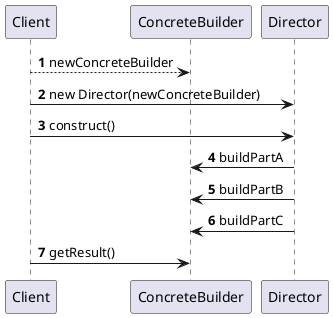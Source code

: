 @startuml builder_sequence

autonumber
Client --> ConcreteBuilder : newConcreteBuilder
Client -> Director : new Director(newConcreteBuilder)
Client -> Director : construct()
Director -> ConcreteBuilder : buildPartA
Director -> ConcreteBuilder : buildPartB
Director -> ConcreteBuilder : buildPartC
Client -> ConcreteBuilder : getResult()

@enduml